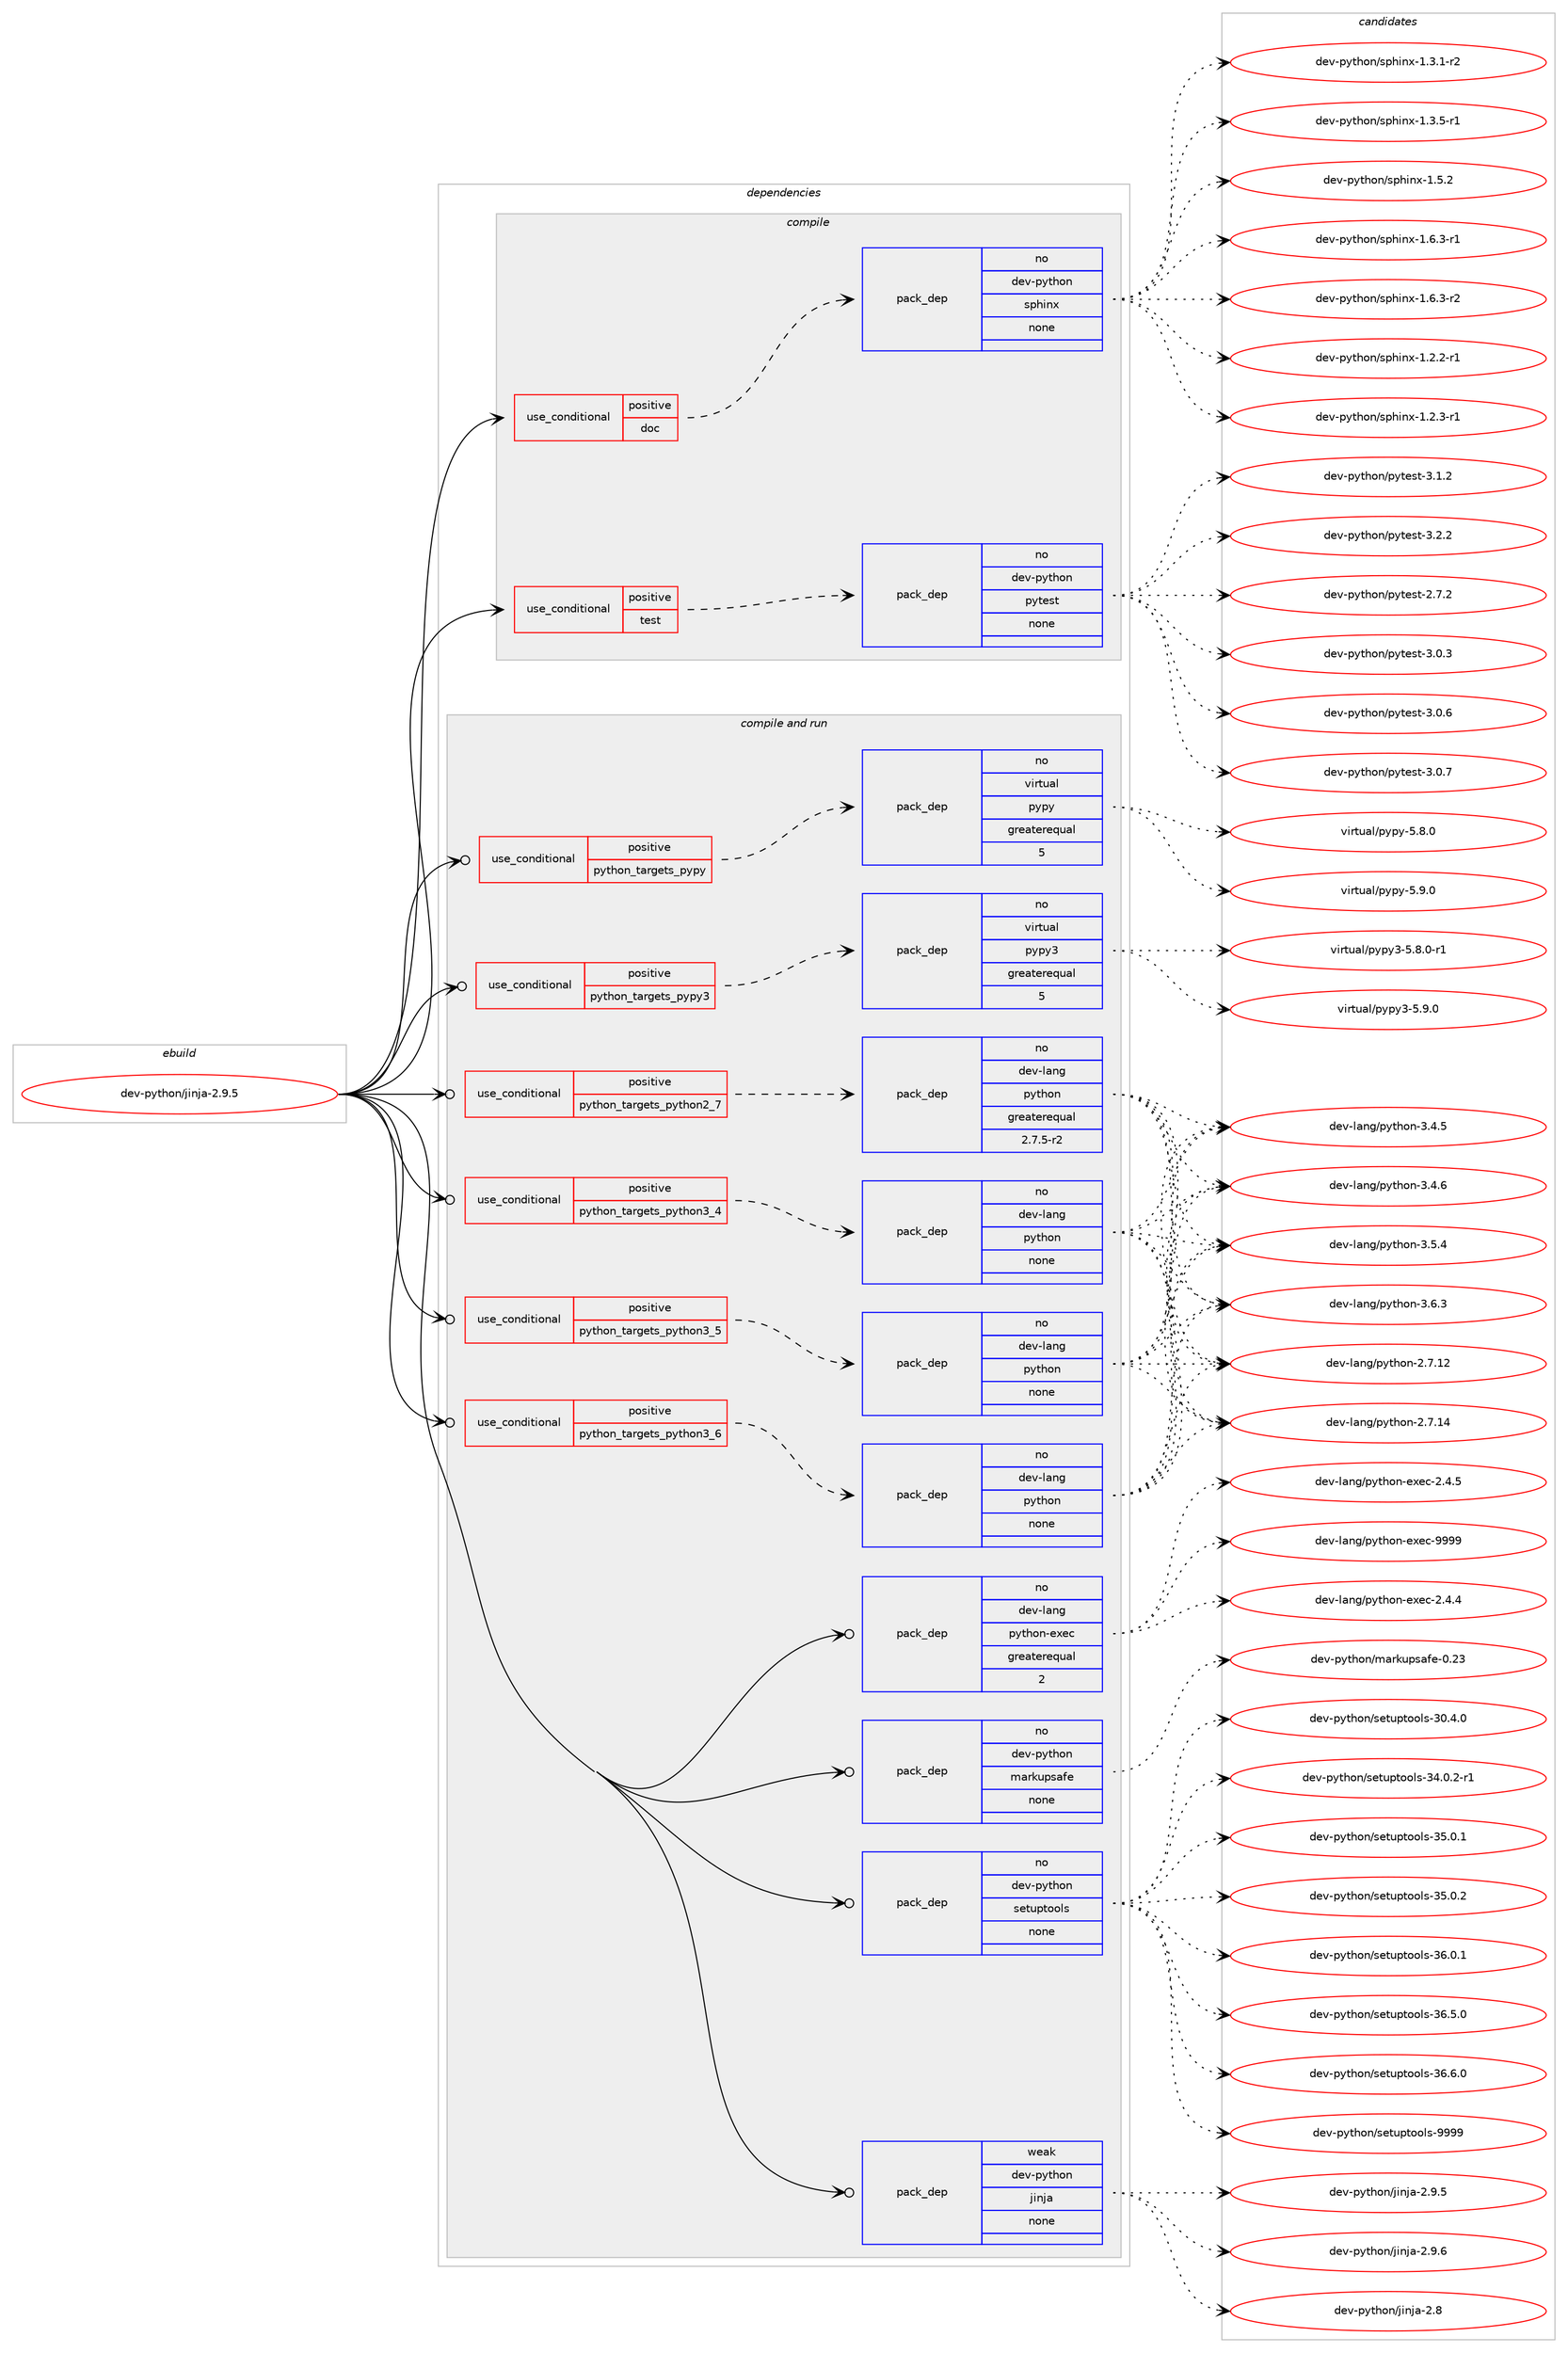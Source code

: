 digraph prolog {

# *************
# Graph options
# *************

newrank=true;
concentrate=true;
compound=true;
graph [rankdir=LR,fontname=Helvetica,fontsize=10,ranksep=1.5];#, ranksep=2.5, nodesep=0.2];
edge  [arrowhead=vee];
node  [fontname=Helvetica,fontsize=10];

# **********
# The ebuild
# **********

subgraph cluster_leftcol {
color=gray;
rank=same;
label=<<i>ebuild</i>>;
id [label="dev-python/jinja-2.9.5", color=red, width=4, href="../dev-python/jinja-2.9.5.svg"];
}

# ****************
# The dependencies
# ****************

subgraph cluster_midcol {
color=gray;
label=<<i>dependencies</i>>;
subgraph cluster_compile {
fillcolor="#eeeeee";
style=filled;
label=<<i>compile</i>>;
subgraph cond34423 {
dependency162795 [label=<<TABLE BORDER="0" CELLBORDER="1" CELLSPACING="0" CELLPADDING="4"><TR><TD ROWSPAN="3" CELLPADDING="10">use_conditional</TD></TR><TR><TD>positive</TD></TR><TR><TD>doc</TD></TR></TABLE>>, shape=none, color=red];
subgraph pack124520 {
dependency162796 [label=<<TABLE BORDER="0" CELLBORDER="1" CELLSPACING="0" CELLPADDING="4" WIDTH="220"><TR><TD ROWSPAN="6" CELLPADDING="30">pack_dep</TD></TR><TR><TD WIDTH="110">no</TD></TR><TR><TD>dev-python</TD></TR><TR><TD>sphinx</TD></TR><TR><TD>none</TD></TR><TR><TD></TD></TR></TABLE>>, shape=none, color=blue];
}
dependency162795:e -> dependency162796:w [weight=20,style="dashed",arrowhead="vee"];
}
id:e -> dependency162795:w [weight=20,style="solid",arrowhead="vee"];
subgraph cond34424 {
dependency162797 [label=<<TABLE BORDER="0" CELLBORDER="1" CELLSPACING="0" CELLPADDING="4"><TR><TD ROWSPAN="3" CELLPADDING="10">use_conditional</TD></TR><TR><TD>positive</TD></TR><TR><TD>test</TD></TR></TABLE>>, shape=none, color=red];
subgraph pack124521 {
dependency162798 [label=<<TABLE BORDER="0" CELLBORDER="1" CELLSPACING="0" CELLPADDING="4" WIDTH="220"><TR><TD ROWSPAN="6" CELLPADDING="30">pack_dep</TD></TR><TR><TD WIDTH="110">no</TD></TR><TR><TD>dev-python</TD></TR><TR><TD>pytest</TD></TR><TR><TD>none</TD></TR><TR><TD></TD></TR></TABLE>>, shape=none, color=blue];
}
dependency162797:e -> dependency162798:w [weight=20,style="dashed",arrowhead="vee"];
}
id:e -> dependency162797:w [weight=20,style="solid",arrowhead="vee"];
}
subgraph cluster_compileandrun {
fillcolor="#eeeeee";
style=filled;
label=<<i>compile and run</i>>;
subgraph cond34425 {
dependency162799 [label=<<TABLE BORDER="0" CELLBORDER="1" CELLSPACING="0" CELLPADDING="4"><TR><TD ROWSPAN="3" CELLPADDING="10">use_conditional</TD></TR><TR><TD>positive</TD></TR><TR><TD>python_targets_pypy</TD></TR></TABLE>>, shape=none, color=red];
subgraph pack124522 {
dependency162800 [label=<<TABLE BORDER="0" CELLBORDER="1" CELLSPACING="0" CELLPADDING="4" WIDTH="220"><TR><TD ROWSPAN="6" CELLPADDING="30">pack_dep</TD></TR><TR><TD WIDTH="110">no</TD></TR><TR><TD>virtual</TD></TR><TR><TD>pypy</TD></TR><TR><TD>greaterequal</TD></TR><TR><TD>5</TD></TR></TABLE>>, shape=none, color=blue];
}
dependency162799:e -> dependency162800:w [weight=20,style="dashed",arrowhead="vee"];
}
id:e -> dependency162799:w [weight=20,style="solid",arrowhead="odotvee"];
subgraph cond34426 {
dependency162801 [label=<<TABLE BORDER="0" CELLBORDER="1" CELLSPACING="0" CELLPADDING="4"><TR><TD ROWSPAN="3" CELLPADDING="10">use_conditional</TD></TR><TR><TD>positive</TD></TR><TR><TD>python_targets_pypy3</TD></TR></TABLE>>, shape=none, color=red];
subgraph pack124523 {
dependency162802 [label=<<TABLE BORDER="0" CELLBORDER="1" CELLSPACING="0" CELLPADDING="4" WIDTH="220"><TR><TD ROWSPAN="6" CELLPADDING="30">pack_dep</TD></TR><TR><TD WIDTH="110">no</TD></TR><TR><TD>virtual</TD></TR><TR><TD>pypy3</TD></TR><TR><TD>greaterequal</TD></TR><TR><TD>5</TD></TR></TABLE>>, shape=none, color=blue];
}
dependency162801:e -> dependency162802:w [weight=20,style="dashed",arrowhead="vee"];
}
id:e -> dependency162801:w [weight=20,style="solid",arrowhead="odotvee"];
subgraph cond34427 {
dependency162803 [label=<<TABLE BORDER="0" CELLBORDER="1" CELLSPACING="0" CELLPADDING="4"><TR><TD ROWSPAN="3" CELLPADDING="10">use_conditional</TD></TR><TR><TD>positive</TD></TR><TR><TD>python_targets_python2_7</TD></TR></TABLE>>, shape=none, color=red];
subgraph pack124524 {
dependency162804 [label=<<TABLE BORDER="0" CELLBORDER="1" CELLSPACING="0" CELLPADDING="4" WIDTH="220"><TR><TD ROWSPAN="6" CELLPADDING="30">pack_dep</TD></TR><TR><TD WIDTH="110">no</TD></TR><TR><TD>dev-lang</TD></TR><TR><TD>python</TD></TR><TR><TD>greaterequal</TD></TR><TR><TD>2.7.5-r2</TD></TR></TABLE>>, shape=none, color=blue];
}
dependency162803:e -> dependency162804:w [weight=20,style="dashed",arrowhead="vee"];
}
id:e -> dependency162803:w [weight=20,style="solid",arrowhead="odotvee"];
subgraph cond34428 {
dependency162805 [label=<<TABLE BORDER="0" CELLBORDER="1" CELLSPACING="0" CELLPADDING="4"><TR><TD ROWSPAN="3" CELLPADDING="10">use_conditional</TD></TR><TR><TD>positive</TD></TR><TR><TD>python_targets_python3_4</TD></TR></TABLE>>, shape=none, color=red];
subgraph pack124525 {
dependency162806 [label=<<TABLE BORDER="0" CELLBORDER="1" CELLSPACING="0" CELLPADDING="4" WIDTH="220"><TR><TD ROWSPAN="6" CELLPADDING="30">pack_dep</TD></TR><TR><TD WIDTH="110">no</TD></TR><TR><TD>dev-lang</TD></TR><TR><TD>python</TD></TR><TR><TD>none</TD></TR><TR><TD></TD></TR></TABLE>>, shape=none, color=blue];
}
dependency162805:e -> dependency162806:w [weight=20,style="dashed",arrowhead="vee"];
}
id:e -> dependency162805:w [weight=20,style="solid",arrowhead="odotvee"];
subgraph cond34429 {
dependency162807 [label=<<TABLE BORDER="0" CELLBORDER="1" CELLSPACING="0" CELLPADDING="4"><TR><TD ROWSPAN="3" CELLPADDING="10">use_conditional</TD></TR><TR><TD>positive</TD></TR><TR><TD>python_targets_python3_5</TD></TR></TABLE>>, shape=none, color=red];
subgraph pack124526 {
dependency162808 [label=<<TABLE BORDER="0" CELLBORDER="1" CELLSPACING="0" CELLPADDING="4" WIDTH="220"><TR><TD ROWSPAN="6" CELLPADDING="30">pack_dep</TD></TR><TR><TD WIDTH="110">no</TD></TR><TR><TD>dev-lang</TD></TR><TR><TD>python</TD></TR><TR><TD>none</TD></TR><TR><TD></TD></TR></TABLE>>, shape=none, color=blue];
}
dependency162807:e -> dependency162808:w [weight=20,style="dashed",arrowhead="vee"];
}
id:e -> dependency162807:w [weight=20,style="solid",arrowhead="odotvee"];
subgraph cond34430 {
dependency162809 [label=<<TABLE BORDER="0" CELLBORDER="1" CELLSPACING="0" CELLPADDING="4"><TR><TD ROWSPAN="3" CELLPADDING="10">use_conditional</TD></TR><TR><TD>positive</TD></TR><TR><TD>python_targets_python3_6</TD></TR></TABLE>>, shape=none, color=red];
subgraph pack124527 {
dependency162810 [label=<<TABLE BORDER="0" CELLBORDER="1" CELLSPACING="0" CELLPADDING="4" WIDTH="220"><TR><TD ROWSPAN="6" CELLPADDING="30">pack_dep</TD></TR><TR><TD WIDTH="110">no</TD></TR><TR><TD>dev-lang</TD></TR><TR><TD>python</TD></TR><TR><TD>none</TD></TR><TR><TD></TD></TR></TABLE>>, shape=none, color=blue];
}
dependency162809:e -> dependency162810:w [weight=20,style="dashed",arrowhead="vee"];
}
id:e -> dependency162809:w [weight=20,style="solid",arrowhead="odotvee"];
subgraph pack124528 {
dependency162811 [label=<<TABLE BORDER="0" CELLBORDER="1" CELLSPACING="0" CELLPADDING="4" WIDTH="220"><TR><TD ROWSPAN="6" CELLPADDING="30">pack_dep</TD></TR><TR><TD WIDTH="110">no</TD></TR><TR><TD>dev-lang</TD></TR><TR><TD>python-exec</TD></TR><TR><TD>greaterequal</TD></TR><TR><TD>2</TD></TR></TABLE>>, shape=none, color=blue];
}
id:e -> dependency162811:w [weight=20,style="solid",arrowhead="odotvee"];
subgraph pack124529 {
dependency162812 [label=<<TABLE BORDER="0" CELLBORDER="1" CELLSPACING="0" CELLPADDING="4" WIDTH="220"><TR><TD ROWSPAN="6" CELLPADDING="30">pack_dep</TD></TR><TR><TD WIDTH="110">no</TD></TR><TR><TD>dev-python</TD></TR><TR><TD>markupsafe</TD></TR><TR><TD>none</TD></TR><TR><TD></TD></TR></TABLE>>, shape=none, color=blue];
}
id:e -> dependency162812:w [weight=20,style="solid",arrowhead="odotvee"];
subgraph pack124530 {
dependency162813 [label=<<TABLE BORDER="0" CELLBORDER="1" CELLSPACING="0" CELLPADDING="4" WIDTH="220"><TR><TD ROWSPAN="6" CELLPADDING="30">pack_dep</TD></TR><TR><TD WIDTH="110">no</TD></TR><TR><TD>dev-python</TD></TR><TR><TD>setuptools</TD></TR><TR><TD>none</TD></TR><TR><TD></TD></TR></TABLE>>, shape=none, color=blue];
}
id:e -> dependency162813:w [weight=20,style="solid",arrowhead="odotvee"];
subgraph pack124531 {
dependency162814 [label=<<TABLE BORDER="0" CELLBORDER="1" CELLSPACING="0" CELLPADDING="4" WIDTH="220"><TR><TD ROWSPAN="6" CELLPADDING="30">pack_dep</TD></TR><TR><TD WIDTH="110">weak</TD></TR><TR><TD>dev-python</TD></TR><TR><TD>jinja</TD></TR><TR><TD>none</TD></TR><TR><TD></TD></TR></TABLE>>, shape=none, color=blue];
}
id:e -> dependency162814:w [weight=20,style="solid",arrowhead="odotvee"];
}
subgraph cluster_run {
fillcolor="#eeeeee";
style=filled;
label=<<i>run</i>>;
}
}

# **************
# The candidates
# **************

subgraph cluster_choices {
rank=same;
color=gray;
label=<<i>candidates</i>>;

subgraph choice124520 {
color=black;
nodesep=1;
choice10010111845112121116104111110471151121041051101204549465046504511449 [label="dev-python/sphinx-1.2.2-r1", color=red, width=4,href="../dev-python/sphinx-1.2.2-r1.svg"];
choice10010111845112121116104111110471151121041051101204549465046514511449 [label="dev-python/sphinx-1.2.3-r1", color=red, width=4,href="../dev-python/sphinx-1.2.3-r1.svg"];
choice10010111845112121116104111110471151121041051101204549465146494511450 [label="dev-python/sphinx-1.3.1-r2", color=red, width=4,href="../dev-python/sphinx-1.3.1-r2.svg"];
choice10010111845112121116104111110471151121041051101204549465146534511449 [label="dev-python/sphinx-1.3.5-r1", color=red, width=4,href="../dev-python/sphinx-1.3.5-r1.svg"];
choice1001011184511212111610411111047115112104105110120454946534650 [label="dev-python/sphinx-1.5.2", color=red, width=4,href="../dev-python/sphinx-1.5.2.svg"];
choice10010111845112121116104111110471151121041051101204549465446514511449 [label="dev-python/sphinx-1.6.3-r1", color=red, width=4,href="../dev-python/sphinx-1.6.3-r1.svg"];
choice10010111845112121116104111110471151121041051101204549465446514511450 [label="dev-python/sphinx-1.6.3-r2", color=red, width=4,href="../dev-python/sphinx-1.6.3-r2.svg"];
dependency162796:e -> choice10010111845112121116104111110471151121041051101204549465046504511449:w [style=dotted,weight="100"];
dependency162796:e -> choice10010111845112121116104111110471151121041051101204549465046514511449:w [style=dotted,weight="100"];
dependency162796:e -> choice10010111845112121116104111110471151121041051101204549465146494511450:w [style=dotted,weight="100"];
dependency162796:e -> choice10010111845112121116104111110471151121041051101204549465146534511449:w [style=dotted,weight="100"];
dependency162796:e -> choice1001011184511212111610411111047115112104105110120454946534650:w [style=dotted,weight="100"];
dependency162796:e -> choice10010111845112121116104111110471151121041051101204549465446514511449:w [style=dotted,weight="100"];
dependency162796:e -> choice10010111845112121116104111110471151121041051101204549465446514511450:w [style=dotted,weight="100"];
}
subgraph choice124521 {
color=black;
nodesep=1;
choice1001011184511212111610411111047112121116101115116455046554650 [label="dev-python/pytest-2.7.2", color=red, width=4,href="../dev-python/pytest-2.7.2.svg"];
choice1001011184511212111610411111047112121116101115116455146484651 [label="dev-python/pytest-3.0.3", color=red, width=4,href="../dev-python/pytest-3.0.3.svg"];
choice1001011184511212111610411111047112121116101115116455146484654 [label="dev-python/pytest-3.0.6", color=red, width=4,href="../dev-python/pytest-3.0.6.svg"];
choice1001011184511212111610411111047112121116101115116455146484655 [label="dev-python/pytest-3.0.7", color=red, width=4,href="../dev-python/pytest-3.0.7.svg"];
choice1001011184511212111610411111047112121116101115116455146494650 [label="dev-python/pytest-3.1.2", color=red, width=4,href="../dev-python/pytest-3.1.2.svg"];
choice1001011184511212111610411111047112121116101115116455146504650 [label="dev-python/pytest-3.2.2", color=red, width=4,href="../dev-python/pytest-3.2.2.svg"];
dependency162798:e -> choice1001011184511212111610411111047112121116101115116455046554650:w [style=dotted,weight="100"];
dependency162798:e -> choice1001011184511212111610411111047112121116101115116455146484651:w [style=dotted,weight="100"];
dependency162798:e -> choice1001011184511212111610411111047112121116101115116455146484654:w [style=dotted,weight="100"];
dependency162798:e -> choice1001011184511212111610411111047112121116101115116455146484655:w [style=dotted,weight="100"];
dependency162798:e -> choice1001011184511212111610411111047112121116101115116455146494650:w [style=dotted,weight="100"];
dependency162798:e -> choice1001011184511212111610411111047112121116101115116455146504650:w [style=dotted,weight="100"];
}
subgraph choice124522 {
color=black;
nodesep=1;
choice1181051141161179710847112121112121455346564648 [label="virtual/pypy-5.8.0", color=red, width=4,href="../virtual/pypy-5.8.0.svg"];
choice1181051141161179710847112121112121455346574648 [label="virtual/pypy-5.9.0", color=red, width=4,href="../virtual/pypy-5.9.0.svg"];
dependency162800:e -> choice1181051141161179710847112121112121455346564648:w [style=dotted,weight="100"];
dependency162800:e -> choice1181051141161179710847112121112121455346574648:w [style=dotted,weight="100"];
}
subgraph choice124523 {
color=black;
nodesep=1;
choice1181051141161179710847112121112121514553465646484511449 [label="virtual/pypy3-5.8.0-r1", color=red, width=4,href="../virtual/pypy3-5.8.0-r1.svg"];
choice118105114116117971084711212111212151455346574648 [label="virtual/pypy3-5.9.0", color=red, width=4,href="../virtual/pypy3-5.9.0.svg"];
dependency162802:e -> choice1181051141161179710847112121112121514553465646484511449:w [style=dotted,weight="100"];
dependency162802:e -> choice118105114116117971084711212111212151455346574648:w [style=dotted,weight="100"];
}
subgraph choice124524 {
color=black;
nodesep=1;
choice10010111845108971101034711212111610411111045504655464950 [label="dev-lang/python-2.7.12", color=red, width=4,href="../dev-lang/python-2.7.12.svg"];
choice10010111845108971101034711212111610411111045504655464952 [label="dev-lang/python-2.7.14", color=red, width=4,href="../dev-lang/python-2.7.14.svg"];
choice100101118451089711010347112121116104111110455146524653 [label="dev-lang/python-3.4.5", color=red, width=4,href="../dev-lang/python-3.4.5.svg"];
choice100101118451089711010347112121116104111110455146524654 [label="dev-lang/python-3.4.6", color=red, width=4,href="../dev-lang/python-3.4.6.svg"];
choice100101118451089711010347112121116104111110455146534652 [label="dev-lang/python-3.5.4", color=red, width=4,href="../dev-lang/python-3.5.4.svg"];
choice100101118451089711010347112121116104111110455146544651 [label="dev-lang/python-3.6.3", color=red, width=4,href="../dev-lang/python-3.6.3.svg"];
dependency162804:e -> choice10010111845108971101034711212111610411111045504655464950:w [style=dotted,weight="100"];
dependency162804:e -> choice10010111845108971101034711212111610411111045504655464952:w [style=dotted,weight="100"];
dependency162804:e -> choice100101118451089711010347112121116104111110455146524653:w [style=dotted,weight="100"];
dependency162804:e -> choice100101118451089711010347112121116104111110455146524654:w [style=dotted,weight="100"];
dependency162804:e -> choice100101118451089711010347112121116104111110455146534652:w [style=dotted,weight="100"];
dependency162804:e -> choice100101118451089711010347112121116104111110455146544651:w [style=dotted,weight="100"];
}
subgraph choice124525 {
color=black;
nodesep=1;
choice10010111845108971101034711212111610411111045504655464950 [label="dev-lang/python-2.7.12", color=red, width=4,href="../dev-lang/python-2.7.12.svg"];
choice10010111845108971101034711212111610411111045504655464952 [label="dev-lang/python-2.7.14", color=red, width=4,href="../dev-lang/python-2.7.14.svg"];
choice100101118451089711010347112121116104111110455146524653 [label="dev-lang/python-3.4.5", color=red, width=4,href="../dev-lang/python-3.4.5.svg"];
choice100101118451089711010347112121116104111110455146524654 [label="dev-lang/python-3.4.6", color=red, width=4,href="../dev-lang/python-3.4.6.svg"];
choice100101118451089711010347112121116104111110455146534652 [label="dev-lang/python-3.5.4", color=red, width=4,href="../dev-lang/python-3.5.4.svg"];
choice100101118451089711010347112121116104111110455146544651 [label="dev-lang/python-3.6.3", color=red, width=4,href="../dev-lang/python-3.6.3.svg"];
dependency162806:e -> choice10010111845108971101034711212111610411111045504655464950:w [style=dotted,weight="100"];
dependency162806:e -> choice10010111845108971101034711212111610411111045504655464952:w [style=dotted,weight="100"];
dependency162806:e -> choice100101118451089711010347112121116104111110455146524653:w [style=dotted,weight="100"];
dependency162806:e -> choice100101118451089711010347112121116104111110455146524654:w [style=dotted,weight="100"];
dependency162806:e -> choice100101118451089711010347112121116104111110455146534652:w [style=dotted,weight="100"];
dependency162806:e -> choice100101118451089711010347112121116104111110455146544651:w [style=dotted,weight="100"];
}
subgraph choice124526 {
color=black;
nodesep=1;
choice10010111845108971101034711212111610411111045504655464950 [label="dev-lang/python-2.7.12", color=red, width=4,href="../dev-lang/python-2.7.12.svg"];
choice10010111845108971101034711212111610411111045504655464952 [label="dev-lang/python-2.7.14", color=red, width=4,href="../dev-lang/python-2.7.14.svg"];
choice100101118451089711010347112121116104111110455146524653 [label="dev-lang/python-3.4.5", color=red, width=4,href="../dev-lang/python-3.4.5.svg"];
choice100101118451089711010347112121116104111110455146524654 [label="dev-lang/python-3.4.6", color=red, width=4,href="../dev-lang/python-3.4.6.svg"];
choice100101118451089711010347112121116104111110455146534652 [label="dev-lang/python-3.5.4", color=red, width=4,href="../dev-lang/python-3.5.4.svg"];
choice100101118451089711010347112121116104111110455146544651 [label="dev-lang/python-3.6.3", color=red, width=4,href="../dev-lang/python-3.6.3.svg"];
dependency162808:e -> choice10010111845108971101034711212111610411111045504655464950:w [style=dotted,weight="100"];
dependency162808:e -> choice10010111845108971101034711212111610411111045504655464952:w [style=dotted,weight="100"];
dependency162808:e -> choice100101118451089711010347112121116104111110455146524653:w [style=dotted,weight="100"];
dependency162808:e -> choice100101118451089711010347112121116104111110455146524654:w [style=dotted,weight="100"];
dependency162808:e -> choice100101118451089711010347112121116104111110455146534652:w [style=dotted,weight="100"];
dependency162808:e -> choice100101118451089711010347112121116104111110455146544651:w [style=dotted,weight="100"];
}
subgraph choice124527 {
color=black;
nodesep=1;
choice10010111845108971101034711212111610411111045504655464950 [label="dev-lang/python-2.7.12", color=red, width=4,href="../dev-lang/python-2.7.12.svg"];
choice10010111845108971101034711212111610411111045504655464952 [label="dev-lang/python-2.7.14", color=red, width=4,href="../dev-lang/python-2.7.14.svg"];
choice100101118451089711010347112121116104111110455146524653 [label="dev-lang/python-3.4.5", color=red, width=4,href="../dev-lang/python-3.4.5.svg"];
choice100101118451089711010347112121116104111110455146524654 [label="dev-lang/python-3.4.6", color=red, width=4,href="../dev-lang/python-3.4.6.svg"];
choice100101118451089711010347112121116104111110455146534652 [label="dev-lang/python-3.5.4", color=red, width=4,href="../dev-lang/python-3.5.4.svg"];
choice100101118451089711010347112121116104111110455146544651 [label="dev-lang/python-3.6.3", color=red, width=4,href="../dev-lang/python-3.6.3.svg"];
dependency162810:e -> choice10010111845108971101034711212111610411111045504655464950:w [style=dotted,weight="100"];
dependency162810:e -> choice10010111845108971101034711212111610411111045504655464952:w [style=dotted,weight="100"];
dependency162810:e -> choice100101118451089711010347112121116104111110455146524653:w [style=dotted,weight="100"];
dependency162810:e -> choice100101118451089711010347112121116104111110455146524654:w [style=dotted,weight="100"];
dependency162810:e -> choice100101118451089711010347112121116104111110455146534652:w [style=dotted,weight="100"];
dependency162810:e -> choice100101118451089711010347112121116104111110455146544651:w [style=dotted,weight="100"];
}
subgraph choice124528 {
color=black;
nodesep=1;
choice1001011184510897110103471121211161041111104510112010199455046524652 [label="dev-lang/python-exec-2.4.4", color=red, width=4,href="../dev-lang/python-exec-2.4.4.svg"];
choice1001011184510897110103471121211161041111104510112010199455046524653 [label="dev-lang/python-exec-2.4.5", color=red, width=4,href="../dev-lang/python-exec-2.4.5.svg"];
choice10010111845108971101034711212111610411111045101120101994557575757 [label="dev-lang/python-exec-9999", color=red, width=4,href="../dev-lang/python-exec-9999.svg"];
dependency162811:e -> choice1001011184510897110103471121211161041111104510112010199455046524652:w [style=dotted,weight="100"];
dependency162811:e -> choice1001011184510897110103471121211161041111104510112010199455046524653:w [style=dotted,weight="100"];
dependency162811:e -> choice10010111845108971101034711212111610411111045101120101994557575757:w [style=dotted,weight="100"];
}
subgraph choice124529 {
color=black;
nodesep=1;
choice100101118451121211161041111104710997114107117112115971021014548465051 [label="dev-python/markupsafe-0.23", color=red, width=4,href="../dev-python/markupsafe-0.23.svg"];
dependency162812:e -> choice100101118451121211161041111104710997114107117112115971021014548465051:w [style=dotted,weight="100"];
}
subgraph choice124530 {
color=black;
nodesep=1;
choice100101118451121211161041111104711510111611711211611111110811545514846524648 [label="dev-python/setuptools-30.4.0", color=red, width=4,href="../dev-python/setuptools-30.4.0.svg"];
choice1001011184511212111610411111047115101116117112116111111108115455152464846504511449 [label="dev-python/setuptools-34.0.2-r1", color=red, width=4,href="../dev-python/setuptools-34.0.2-r1.svg"];
choice100101118451121211161041111104711510111611711211611111110811545515346484649 [label="dev-python/setuptools-35.0.1", color=red, width=4,href="../dev-python/setuptools-35.0.1.svg"];
choice100101118451121211161041111104711510111611711211611111110811545515346484650 [label="dev-python/setuptools-35.0.2", color=red, width=4,href="../dev-python/setuptools-35.0.2.svg"];
choice100101118451121211161041111104711510111611711211611111110811545515446484649 [label="dev-python/setuptools-36.0.1", color=red, width=4,href="../dev-python/setuptools-36.0.1.svg"];
choice100101118451121211161041111104711510111611711211611111110811545515446534648 [label="dev-python/setuptools-36.5.0", color=red, width=4,href="../dev-python/setuptools-36.5.0.svg"];
choice100101118451121211161041111104711510111611711211611111110811545515446544648 [label="dev-python/setuptools-36.6.0", color=red, width=4,href="../dev-python/setuptools-36.6.0.svg"];
choice10010111845112121116104111110471151011161171121161111111081154557575757 [label="dev-python/setuptools-9999", color=red, width=4,href="../dev-python/setuptools-9999.svg"];
dependency162813:e -> choice100101118451121211161041111104711510111611711211611111110811545514846524648:w [style=dotted,weight="100"];
dependency162813:e -> choice1001011184511212111610411111047115101116117112116111111108115455152464846504511449:w [style=dotted,weight="100"];
dependency162813:e -> choice100101118451121211161041111104711510111611711211611111110811545515346484649:w [style=dotted,weight="100"];
dependency162813:e -> choice100101118451121211161041111104711510111611711211611111110811545515346484650:w [style=dotted,weight="100"];
dependency162813:e -> choice100101118451121211161041111104711510111611711211611111110811545515446484649:w [style=dotted,weight="100"];
dependency162813:e -> choice100101118451121211161041111104711510111611711211611111110811545515446534648:w [style=dotted,weight="100"];
dependency162813:e -> choice100101118451121211161041111104711510111611711211611111110811545515446544648:w [style=dotted,weight="100"];
dependency162813:e -> choice10010111845112121116104111110471151011161171121161111111081154557575757:w [style=dotted,weight="100"];
}
subgraph choice124531 {
color=black;
nodesep=1;
choice10010111845112121116104111110471061051101069745504656 [label="dev-python/jinja-2.8", color=red, width=4,href="../dev-python/jinja-2.8.svg"];
choice100101118451121211161041111104710610511010697455046574653 [label="dev-python/jinja-2.9.5", color=red, width=4,href="../dev-python/jinja-2.9.5.svg"];
choice100101118451121211161041111104710610511010697455046574654 [label="dev-python/jinja-2.9.6", color=red, width=4,href="../dev-python/jinja-2.9.6.svg"];
dependency162814:e -> choice10010111845112121116104111110471061051101069745504656:w [style=dotted,weight="100"];
dependency162814:e -> choice100101118451121211161041111104710610511010697455046574653:w [style=dotted,weight="100"];
dependency162814:e -> choice100101118451121211161041111104710610511010697455046574654:w [style=dotted,weight="100"];
}
}

}
